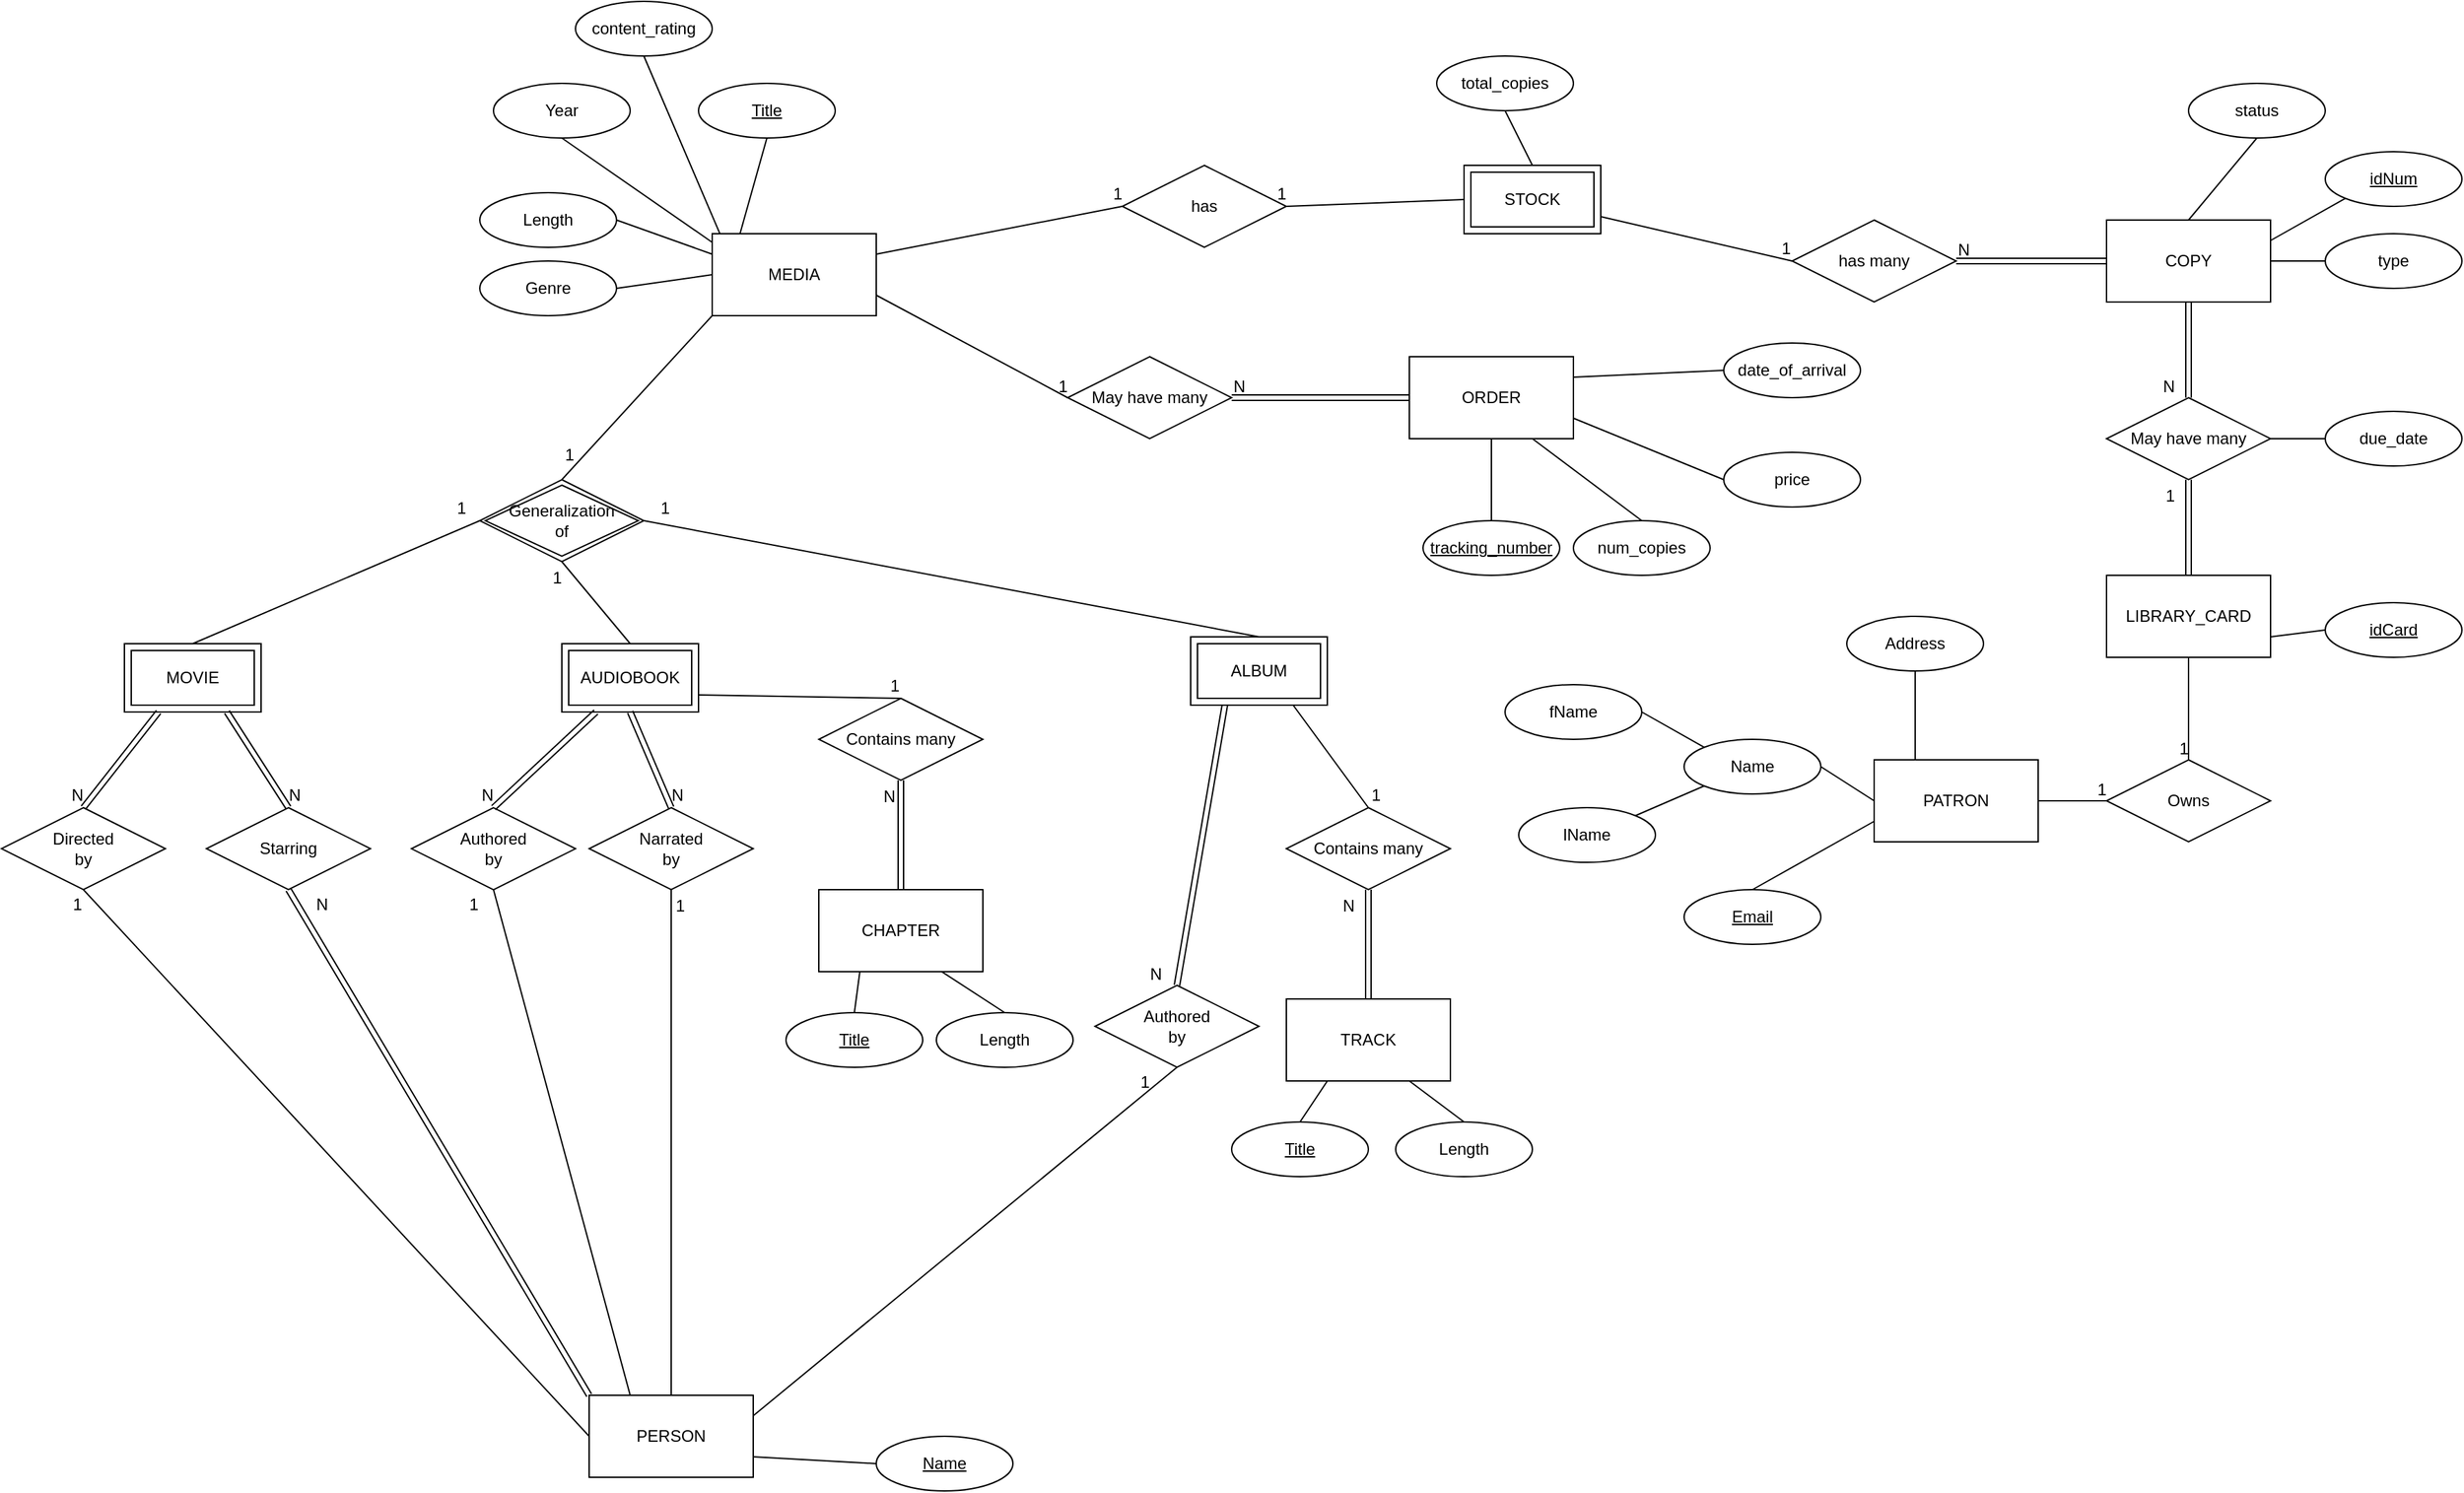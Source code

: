 <mxfile version="15.1.0" type="device"><diagram id="QT5rhKANnf65KqYUZkuz" name="Page-1"><mxGraphModel dx="1973" dy="548" grid="1" gridSize="10" guides="1" tooltips="1" connect="1" arrows="1" fold="1" page="1" pageScale="1" pageWidth="827" pageHeight="1169" math="0" shadow="0"><root><mxCell id="0"/><mxCell id="1" parent="0"/><mxCell id="4PKpl9iUUbR2fkpJoKxn-1" value="MEDIA" style="rounded=0;whiteSpace=wrap;html=1;" parent="1" vertex="1"><mxGeometry x="360" y="200" width="120" height="60" as="geometry"/></mxCell><mxCell id="4PKpl9iUUbR2fkpJoKxn-3" value="" style="endArrow=none;html=1;rounded=0;exitX=0;exitY=1;exitDx=0;exitDy=0;entryX=0.5;entryY=0;entryDx=0;entryDy=0;" parent="1" source="4PKpl9iUUbR2fkpJoKxn-1" target="4PKpl9iUUbR2fkpJoKxn-46" edge="1"><mxGeometry relative="1" as="geometry"><mxPoint x="330" y="400" as="sourcePoint"/><mxPoint x="250" y="380" as="targetPoint"/></mxGeometry></mxCell><mxCell id="4PKpl9iUUbR2fkpJoKxn-4" value="1" style="resizable=0;html=1;align=right;verticalAlign=bottom;" parent="4PKpl9iUUbR2fkpJoKxn-3" connectable="0" vertex="1"><mxGeometry x="1" relative="1" as="geometry"><mxPoint x="10" y="-10" as="offset"/></mxGeometry></mxCell><mxCell id="4PKpl9iUUbR2fkpJoKxn-10" value="" style="endArrow=none;html=1;rounded=0;exitX=0.5;exitY=0;exitDx=0;exitDy=0;entryX=0;entryY=0.5;entryDx=0;entryDy=0;" parent="1" source="4PKpl9iUUbR2fkpJoKxn-47" target="4PKpl9iUUbR2fkpJoKxn-46" edge="1"><mxGeometry relative="1" as="geometry"><mxPoint x="-20" y="490" as="sourcePoint"/><mxPoint x="190" y="410" as="targetPoint"/></mxGeometry></mxCell><mxCell id="4PKpl9iUUbR2fkpJoKxn-11" value="1" style="resizable=0;html=1;align=right;verticalAlign=bottom;" parent="4PKpl9iUUbR2fkpJoKxn-10" connectable="0" vertex="1"><mxGeometry x="1" relative="1" as="geometry"><mxPoint x="-10" as="offset"/></mxGeometry></mxCell><mxCell id="4PKpl9iUUbR2fkpJoKxn-12" value="" style="endArrow=none;html=1;rounded=0;entryX=0.5;entryY=1;entryDx=0;entryDy=0;exitX=0.5;exitY=0;exitDx=0;exitDy=0;" parent="1" source="4PKpl9iUUbR2fkpJoKxn-48" target="4PKpl9iUUbR2fkpJoKxn-46" edge="1"><mxGeometry relative="1" as="geometry"><mxPoint x="250" y="490" as="sourcePoint"/><mxPoint x="250" y="440" as="targetPoint"/></mxGeometry></mxCell><mxCell id="4PKpl9iUUbR2fkpJoKxn-13" value="1" style="resizable=0;html=1;align=right;verticalAlign=bottom;" parent="4PKpl9iUUbR2fkpJoKxn-12" connectable="0" vertex="1"><mxGeometry x="1" relative="1" as="geometry"><mxPoint y="20" as="offset"/></mxGeometry></mxCell><mxCell id="4PKpl9iUUbR2fkpJoKxn-14" value="" style="endArrow=none;html=1;rounded=0;entryX=1;entryY=0.5;entryDx=0;entryDy=0;exitX=0.5;exitY=0;exitDx=0;exitDy=0;" parent="1" source="4PKpl9iUUbR2fkpJoKxn-49" target="4PKpl9iUUbR2fkpJoKxn-46" edge="1"><mxGeometry relative="1" as="geometry"><mxPoint x="550" y="490" as="sourcePoint"/><mxPoint x="310" y="410" as="targetPoint"/></mxGeometry></mxCell><mxCell id="4PKpl9iUUbR2fkpJoKxn-15" value="1" style="resizable=0;html=1;align=right;verticalAlign=bottom;" parent="4PKpl9iUUbR2fkpJoKxn-14" connectable="0" vertex="1"><mxGeometry x="1" relative="1" as="geometry"><mxPoint x="20" as="offset"/></mxGeometry></mxCell><mxCell id="4PKpl9iUUbR2fkpJoKxn-18" value="Directed&lt;br&gt;by" style="shape=rhombus;perimeter=rhombusPerimeter;whiteSpace=wrap;html=1;align=center;" parent="1" vertex="1"><mxGeometry x="-160" y="620" width="120" height="60" as="geometry"/></mxCell><mxCell id="4PKpl9iUUbR2fkpJoKxn-19" value="Starring" style="shape=rhombus;perimeter=rhombusPerimeter;whiteSpace=wrap;html=1;align=center;" parent="1" vertex="1"><mxGeometry x="-10" y="620" width="120" height="60" as="geometry"/></mxCell><mxCell id="4PKpl9iUUbR2fkpJoKxn-26" value="" style="shape=link;html=1;rounded=0;entryX=0.5;entryY=1;entryDx=0;entryDy=0;exitX=0;exitY=0;exitDx=0;exitDy=0;" parent="1" source="iT33wVllb6vJDToHoxWJ-1" target="4PKpl9iUUbR2fkpJoKxn-19" edge="1"><mxGeometry relative="1" as="geometry"><mxPoint x="200" y="1080" as="sourcePoint"/><mxPoint x="380" y="700" as="targetPoint"/></mxGeometry></mxCell><mxCell id="4PKpl9iUUbR2fkpJoKxn-27" value="N" style="resizable=0;html=1;align=right;verticalAlign=bottom;" parent="4PKpl9iUUbR2fkpJoKxn-26" connectable="0" vertex="1"><mxGeometry x="1" relative="1" as="geometry"><mxPoint x="30" y="20" as="offset"/></mxGeometry></mxCell><mxCell id="4PKpl9iUUbR2fkpJoKxn-28" value="" style="endArrow=none;html=1;rounded=0;entryX=0.5;entryY=1;entryDx=0;entryDy=0;exitX=0;exitY=0.5;exitDx=0;exitDy=0;" parent="1" source="iT33wVllb6vJDToHoxWJ-1" target="4PKpl9iUUbR2fkpJoKxn-18" edge="1"><mxGeometry relative="1" as="geometry"><mxPoint x="-100" y="760" as="sourcePoint"/><mxPoint x="270" y="710" as="targetPoint"/></mxGeometry></mxCell><mxCell id="4PKpl9iUUbR2fkpJoKxn-29" value="1" style="resizable=0;html=1;align=right;verticalAlign=bottom;" parent="4PKpl9iUUbR2fkpJoKxn-28" connectable="0" vertex="1"><mxGeometry x="1" relative="1" as="geometry"><mxPoint y="20" as="offset"/></mxGeometry></mxCell><mxCell id="4PKpl9iUUbR2fkpJoKxn-30" value="Year" style="ellipse;whiteSpace=wrap;html=1;align=center;" parent="1" vertex="1"><mxGeometry x="200" y="90" width="100" height="40" as="geometry"/></mxCell><mxCell id="4PKpl9iUUbR2fkpJoKxn-34" value="Genre" style="ellipse;whiteSpace=wrap;html=1;align=center;" parent="1" vertex="1"><mxGeometry x="190" y="220" width="100" height="40" as="geometry"/></mxCell><mxCell id="4PKpl9iUUbR2fkpJoKxn-35" value="Length" style="ellipse;whiteSpace=wrap;html=1;align=center;" parent="1" vertex="1"><mxGeometry x="190" y="170" width="100" height="40" as="geometry"/></mxCell><mxCell id="4PKpl9iUUbR2fkpJoKxn-36" value="" style="endArrow=none;html=1;rounded=0;exitX=0.5;exitY=1;exitDx=0;exitDy=0;entryX=0.169;entryY=0.005;entryDx=0;entryDy=0;entryPerimeter=0;" parent="1" source="4PKpl9iUUbR2fkpJoKxn-45" target="4PKpl9iUUbR2fkpJoKxn-1" edge="1"><mxGeometry relative="1" as="geometry"><mxPoint x="410" y="130" as="sourcePoint"/><mxPoint x="574" y="150" as="targetPoint"/></mxGeometry></mxCell><mxCell id="4PKpl9iUUbR2fkpJoKxn-39" value="" style="endArrow=none;html=1;rounded=0;exitX=0.5;exitY=1;exitDx=0;exitDy=0;entryX=0.002;entryY=0.108;entryDx=0;entryDy=0;entryPerimeter=0;" parent="1" source="4PKpl9iUUbR2fkpJoKxn-30" target="4PKpl9iUUbR2fkpJoKxn-1" edge="1"><mxGeometry relative="1" as="geometry"><mxPoint x="150" y="170" as="sourcePoint"/><mxPoint x="340" y="220" as="targetPoint"/></mxGeometry></mxCell><mxCell id="4PKpl9iUUbR2fkpJoKxn-40" value="content_rating" style="ellipse;whiteSpace=wrap;html=1;align=center;" parent="1" vertex="1"><mxGeometry x="260" y="30" width="100" height="40" as="geometry"/></mxCell><mxCell id="4PKpl9iUUbR2fkpJoKxn-41" value="" style="endArrow=none;html=1;rounded=0;entryX=0.5;entryY=1;entryDx=0;entryDy=0;exitX=0.048;exitY=0.005;exitDx=0;exitDy=0;exitPerimeter=0;" parent="1" source="4PKpl9iUUbR2fkpJoKxn-1" target="4PKpl9iUUbR2fkpJoKxn-40" edge="1"><mxGeometry relative="1" as="geometry"><mxPoint x="360" y="180" as="sourcePoint"/><mxPoint x="740" y="150" as="targetPoint"/></mxGeometry></mxCell><mxCell id="4PKpl9iUUbR2fkpJoKxn-42" value="" style="endArrow=none;html=1;rounded=0;entryX=0;entryY=0.25;entryDx=0;entryDy=0;exitX=1;exitY=0.5;exitDx=0;exitDy=0;" parent="1" source="4PKpl9iUUbR2fkpJoKxn-35" target="4PKpl9iUUbR2fkpJoKxn-1" edge="1"><mxGeometry relative="1" as="geometry"><mxPoint x="30" y="270" as="sourcePoint"/><mxPoint x="190" y="270" as="targetPoint"/></mxGeometry></mxCell><mxCell id="4PKpl9iUUbR2fkpJoKxn-43" value="" style="endArrow=none;html=1;rounded=0;entryX=0;entryY=0.5;entryDx=0;entryDy=0;exitX=1;exitY=0.5;exitDx=0;exitDy=0;" parent="1" source="4PKpl9iUUbR2fkpJoKxn-34" target="4PKpl9iUUbR2fkpJoKxn-1" edge="1"><mxGeometry relative="1" as="geometry"><mxPoint x="310" y="230" as="sourcePoint"/><mxPoint x="230" y="280" as="targetPoint"/></mxGeometry></mxCell><mxCell id="4PKpl9iUUbR2fkpJoKxn-44" value="Authored&lt;br&gt;by" style="shape=rhombus;perimeter=rhombusPerimeter;whiteSpace=wrap;html=1;align=center;" parent="1" vertex="1"><mxGeometry x="140" y="620.02" width="120" height="60" as="geometry"/></mxCell><mxCell id="4PKpl9iUUbR2fkpJoKxn-45" value="Title" style="ellipse;whiteSpace=wrap;html=1;align=center;fontStyle=4;" parent="1" vertex="1"><mxGeometry x="350" y="90" width="100" height="40" as="geometry"/></mxCell><mxCell id="4PKpl9iUUbR2fkpJoKxn-46" value="Generalization&lt;br&gt;of" style="shape=rhombus;double=1;perimeter=rhombusPerimeter;whiteSpace=wrap;html=1;align=center;" parent="1" vertex="1"><mxGeometry x="190" y="380" width="120" height="60" as="geometry"/></mxCell><mxCell id="4PKpl9iUUbR2fkpJoKxn-47" value="MOVIE" style="shape=ext;margin=3;double=1;whiteSpace=wrap;html=1;align=center;" parent="1" vertex="1"><mxGeometry x="-70" y="500" width="100" height="50" as="geometry"/></mxCell><mxCell id="4PKpl9iUUbR2fkpJoKxn-48" value="AUDIOBOOK" style="shape=ext;margin=3;double=1;whiteSpace=wrap;html=1;align=center;" parent="1" vertex="1"><mxGeometry x="250" y="500" width="100" height="50" as="geometry"/></mxCell><mxCell id="4PKpl9iUUbR2fkpJoKxn-49" value="ALBUM" style="shape=ext;margin=3;double=1;whiteSpace=wrap;html=1;align=center;" parent="1" vertex="1"><mxGeometry x="710" y="495" width="100" height="50" as="geometry"/></mxCell><mxCell id="4PKpl9iUUbR2fkpJoKxn-52" value="Narrated&lt;br&gt;by" style="shape=rhombus;perimeter=rhombusPerimeter;whiteSpace=wrap;html=1;align=center;" parent="1" vertex="1"><mxGeometry x="270" y="620" width="120" height="60" as="geometry"/></mxCell><mxCell id="4PKpl9iUUbR2fkpJoKxn-59" value="" style="endArrow=none;html=1;rounded=0;entryX=0.5;entryY=1;entryDx=0;entryDy=0;exitX=0.5;exitY=0;exitDx=0;exitDy=0;" parent="1" source="iT33wVllb6vJDToHoxWJ-1" target="4PKpl9iUUbR2fkpJoKxn-52" edge="1"><mxGeometry relative="1" as="geometry"><mxPoint x="330" y="760" as="sourcePoint"/><mxPoint x="490" y="700" as="targetPoint"/></mxGeometry></mxCell><mxCell id="4PKpl9iUUbR2fkpJoKxn-60" value="1" style="resizable=0;html=1;align=right;verticalAlign=bottom;" parent="4PKpl9iUUbR2fkpJoKxn-59" connectable="0" vertex="1"><mxGeometry x="1" relative="1" as="geometry"><mxPoint x="10" y="20" as="offset"/></mxGeometry></mxCell><mxCell id="4PKpl9iUUbR2fkpJoKxn-61" value="" style="endArrow=none;html=1;rounded=0;exitX=0.25;exitY=0;exitDx=0;exitDy=0;entryX=0.5;entryY=1;entryDx=0;entryDy=0;" parent="1" source="iT33wVllb6vJDToHoxWJ-1" target="4PKpl9iUUbR2fkpJoKxn-44" edge="1"><mxGeometry relative="1" as="geometry"><mxPoint x="200" y="760.02" as="sourcePoint"/><mxPoint x="280" y="690.02" as="targetPoint"/></mxGeometry></mxCell><mxCell id="4PKpl9iUUbR2fkpJoKxn-62" value="1" style="resizable=0;html=1;align=right;verticalAlign=bottom;" parent="4PKpl9iUUbR2fkpJoKxn-61" connectable="0" vertex="1"><mxGeometry x="1" relative="1" as="geometry"><mxPoint x="-10" y="20" as="offset"/></mxGeometry></mxCell><mxCell id="4PKpl9iUUbR2fkpJoKxn-71" value="Authored&lt;br&gt;by" style="shape=rhombus;perimeter=rhombusPerimeter;whiteSpace=wrap;html=1;align=center;" parent="1" vertex="1"><mxGeometry x="640" y="750" width="120" height="60" as="geometry"/></mxCell><mxCell id="4PKpl9iUUbR2fkpJoKxn-72" value="Contains many" style="shape=rhombus;perimeter=rhombusPerimeter;whiteSpace=wrap;html=1;align=center;" parent="1" vertex="1"><mxGeometry x="780" y="620" width="120" height="60" as="geometry"/></mxCell><mxCell id="4PKpl9iUUbR2fkpJoKxn-78" value="" style="endArrow=none;html=1;rounded=0;entryX=0.5;entryY=1;entryDx=0;entryDy=0;exitX=1;exitY=0.25;exitDx=0;exitDy=0;" parent="1" source="iT33wVllb6vJDToHoxWJ-1" target="4PKpl9iUUbR2fkpJoKxn-71" edge="1"><mxGeometry relative="1" as="geometry"><mxPoint x="670" y="760" as="sourcePoint"/><mxPoint x="740" y="710" as="targetPoint"/></mxGeometry></mxCell><mxCell id="4PKpl9iUUbR2fkpJoKxn-79" value="1" style="resizable=0;html=1;align=right;verticalAlign=bottom;" parent="4PKpl9iUUbR2fkpJoKxn-78" connectable="0" vertex="1"><mxGeometry x="1" relative="1" as="geometry"><mxPoint x="-20" y="20" as="offset"/></mxGeometry></mxCell><mxCell id="4PKpl9iUUbR2fkpJoKxn-80" value="" style="shape=link;html=1;rounded=0;entryX=0.5;entryY=0;entryDx=0;entryDy=0;exitX=0.25;exitY=1;exitDx=0;exitDy=0;" parent="1" source="4PKpl9iUUbR2fkpJoKxn-47" target="4PKpl9iUUbR2fkpJoKxn-18" edge="1"><mxGeometry relative="1" as="geometry"><mxPoint x="-240" y="550" as="sourcePoint"/><mxPoint x="-80" y="550" as="targetPoint"/></mxGeometry></mxCell><mxCell id="4PKpl9iUUbR2fkpJoKxn-81" value="N" style="resizable=0;html=1;align=right;verticalAlign=bottom;" parent="4PKpl9iUUbR2fkpJoKxn-80" connectable="0" vertex="1"><mxGeometry x="1" relative="1" as="geometry"/></mxCell><mxCell id="4PKpl9iUUbR2fkpJoKxn-82" value="" style="shape=link;html=1;rounded=0;entryX=0.5;entryY=0;entryDx=0;entryDy=0;exitX=0.75;exitY=1;exitDx=0;exitDy=0;" parent="1" source="4PKpl9iUUbR2fkpJoKxn-47" target="4PKpl9iUUbR2fkpJoKxn-19" edge="1"><mxGeometry relative="1" as="geometry"><mxPoint x="20" y="570" as="sourcePoint"/><mxPoint x="180" y="570" as="targetPoint"/></mxGeometry></mxCell><mxCell id="4PKpl9iUUbR2fkpJoKxn-83" value="N" style="resizable=0;html=1;align=right;verticalAlign=bottom;" parent="4PKpl9iUUbR2fkpJoKxn-82" connectable="0" vertex="1"><mxGeometry x="1" relative="1" as="geometry"><mxPoint x="10" as="offset"/></mxGeometry></mxCell><mxCell id="4PKpl9iUUbR2fkpJoKxn-84" value="" style="shape=link;html=1;rounded=0;entryX=0.5;entryY=0;entryDx=0;entryDy=0;exitX=0.25;exitY=1;exitDx=0;exitDy=0;" parent="1" source="4PKpl9iUUbR2fkpJoKxn-48" target="4PKpl9iUUbR2fkpJoKxn-44" edge="1"><mxGeometry relative="1" as="geometry"><mxPoint x="90" y="560" as="sourcePoint"/><mxPoint x="250" y="560" as="targetPoint"/></mxGeometry></mxCell><mxCell id="4PKpl9iUUbR2fkpJoKxn-85" value="N" style="resizable=0;html=1;align=right;verticalAlign=bottom;" parent="4PKpl9iUUbR2fkpJoKxn-84" connectable="0" vertex="1"><mxGeometry x="1" relative="1" as="geometry"/></mxCell><mxCell id="4PKpl9iUUbR2fkpJoKxn-86" value="" style="shape=link;html=1;rounded=0;entryX=0.5;entryY=0;entryDx=0;entryDy=0;exitX=0.5;exitY=1;exitDx=0;exitDy=0;" parent="1" source="4PKpl9iUUbR2fkpJoKxn-48" target="4PKpl9iUUbR2fkpJoKxn-52" edge="1"><mxGeometry relative="1" as="geometry"><mxPoint x="380" y="590" as="sourcePoint"/><mxPoint x="540" y="590" as="targetPoint"/></mxGeometry></mxCell><mxCell id="4PKpl9iUUbR2fkpJoKxn-87" value="N" style="resizable=0;html=1;align=right;verticalAlign=bottom;" parent="4PKpl9iUUbR2fkpJoKxn-86" connectable="0" vertex="1"><mxGeometry x="1" relative="1" as="geometry"><mxPoint x="10" as="offset"/></mxGeometry></mxCell><mxCell id="4PKpl9iUUbR2fkpJoKxn-88" value="" style="shape=link;html=1;rounded=0;entryX=0.5;entryY=0;entryDx=0;entryDy=0;exitX=0.25;exitY=1;exitDx=0;exitDy=0;" parent="1" source="4PKpl9iUUbR2fkpJoKxn-49" target="4PKpl9iUUbR2fkpJoKxn-71" edge="1"><mxGeometry relative="1" as="geometry"><mxPoint x="570" y="580" as="sourcePoint"/><mxPoint x="730" y="580" as="targetPoint"/></mxGeometry></mxCell><mxCell id="4PKpl9iUUbR2fkpJoKxn-89" value="N" style="resizable=0;html=1;align=right;verticalAlign=bottom;" parent="4PKpl9iUUbR2fkpJoKxn-88" connectable="0" vertex="1"><mxGeometry x="1" relative="1" as="geometry"><mxPoint x="-10" as="offset"/></mxGeometry></mxCell><mxCell id="4PKpl9iUUbR2fkpJoKxn-92" value="" style="endArrow=none;html=1;rounded=0;entryX=0.5;entryY=0;entryDx=0;entryDy=0;exitX=0.75;exitY=1;exitDx=0;exitDy=0;" parent="1" source="4PKpl9iUUbR2fkpJoKxn-49" target="4PKpl9iUUbR2fkpJoKxn-72" edge="1"><mxGeometry relative="1" as="geometry"><mxPoint x="780" y="590" as="sourcePoint"/><mxPoint x="940" y="590" as="targetPoint"/></mxGeometry></mxCell><mxCell id="4PKpl9iUUbR2fkpJoKxn-93" value="1" style="resizable=0;html=1;align=right;verticalAlign=bottom;" parent="4PKpl9iUUbR2fkpJoKxn-92" connectable="0" vertex="1"><mxGeometry x="1" relative="1" as="geometry"><mxPoint x="10" as="offset"/></mxGeometry></mxCell><mxCell id="4PKpl9iUUbR2fkpJoKxn-94" value="TRACK" style="rounded=0;whiteSpace=wrap;html=1;" parent="1" vertex="1"><mxGeometry x="780" y="760" width="120" height="60" as="geometry"/></mxCell><mxCell id="4PKpl9iUUbR2fkpJoKxn-95" value="" style="shape=link;html=1;rounded=0;entryX=0.5;entryY=1;entryDx=0;entryDy=0;exitX=0.5;exitY=0;exitDx=0;exitDy=0;" parent="1" source="4PKpl9iUUbR2fkpJoKxn-94" target="4PKpl9iUUbR2fkpJoKxn-72" edge="1"><mxGeometry relative="1" as="geometry"><mxPoint x="760" y="710" as="sourcePoint"/><mxPoint x="920" y="710" as="targetPoint"/></mxGeometry></mxCell><mxCell id="4PKpl9iUUbR2fkpJoKxn-96" value="N" style="resizable=0;html=1;align=right;verticalAlign=bottom;" parent="4PKpl9iUUbR2fkpJoKxn-95" connectable="0" vertex="1"><mxGeometry x="1" relative="1" as="geometry"><mxPoint x="-10" y="20" as="offset"/></mxGeometry></mxCell><mxCell id="4PKpl9iUUbR2fkpJoKxn-97" value="Name" style="ellipse;whiteSpace=wrap;html=1;align=center;fontStyle=4;" parent="1" vertex="1"><mxGeometry x="480" y="1080" width="100" height="40" as="geometry"/></mxCell><mxCell id="4PKpl9iUUbR2fkpJoKxn-99" value="Contains many" style="shape=rhombus;perimeter=rhombusPerimeter;whiteSpace=wrap;html=1;align=center;" parent="1" vertex="1"><mxGeometry x="438" y="540" width="120" height="60" as="geometry"/></mxCell><mxCell id="4PKpl9iUUbR2fkpJoKxn-100" value="" style="endArrow=none;html=1;rounded=0;entryX=0.5;entryY=0;entryDx=0;entryDy=0;exitX=1;exitY=0.75;exitDx=0;exitDy=0;" parent="1" source="4PKpl9iUUbR2fkpJoKxn-48" target="4PKpl9iUUbR2fkpJoKxn-99" edge="1"><mxGeometry relative="1" as="geometry"><mxPoint x="400" y="550" as="sourcePoint"/><mxPoint x="560" y="550" as="targetPoint"/></mxGeometry></mxCell><mxCell id="4PKpl9iUUbR2fkpJoKxn-101" value="1" style="resizable=0;html=1;align=right;verticalAlign=bottom;" parent="4PKpl9iUUbR2fkpJoKxn-100" connectable="0" vertex="1"><mxGeometry x="1" relative="1" as="geometry"/></mxCell><mxCell id="4PKpl9iUUbR2fkpJoKxn-102" value="CHAPTER" style="rounded=0;whiteSpace=wrap;html=1;" parent="1" vertex="1"><mxGeometry x="438" y="680.02" width="120" height="60" as="geometry"/></mxCell><mxCell id="4PKpl9iUUbR2fkpJoKxn-103" value="" style="shape=link;html=1;rounded=0;entryX=0.5;entryY=1;entryDx=0;entryDy=0;exitX=0.5;exitY=0;exitDx=0;exitDy=0;" parent="1" source="4PKpl9iUUbR2fkpJoKxn-102" target="4PKpl9iUUbR2fkpJoKxn-99" edge="1"><mxGeometry relative="1" as="geometry"><mxPoint x="444" y="660" as="sourcePoint"/><mxPoint x="604" y="660" as="targetPoint"/></mxGeometry></mxCell><mxCell id="4PKpl9iUUbR2fkpJoKxn-104" value="N" style="resizable=0;html=1;align=right;verticalAlign=bottom;" parent="4PKpl9iUUbR2fkpJoKxn-103" connectable="0" vertex="1"><mxGeometry x="1" relative="1" as="geometry"><mxPoint x="-4" y="20" as="offset"/></mxGeometry></mxCell><mxCell id="4PKpl9iUUbR2fkpJoKxn-105" value="Title" style="ellipse;whiteSpace=wrap;html=1;align=center;fontStyle=4;" parent="1" vertex="1"><mxGeometry x="414" y="770" width="100" height="40" as="geometry"/></mxCell><mxCell id="4PKpl9iUUbR2fkpJoKxn-106" value="Length" style="ellipse;whiteSpace=wrap;html=1;align=center;" parent="1" vertex="1"><mxGeometry x="524" y="770" width="100" height="40" as="geometry"/></mxCell><mxCell id="4PKpl9iUUbR2fkpJoKxn-107" value="" style="endArrow=none;html=1;rounded=0;exitX=0.25;exitY=1;exitDx=0;exitDy=0;entryX=0.5;entryY=0;entryDx=0;entryDy=0;" parent="1" source="4PKpl9iUUbR2fkpJoKxn-102" target="4PKpl9iUUbR2fkpJoKxn-105" edge="1"><mxGeometry relative="1" as="geometry"><mxPoint x="374" y="830" as="sourcePoint"/><mxPoint x="534" y="830" as="targetPoint"/></mxGeometry></mxCell><mxCell id="4PKpl9iUUbR2fkpJoKxn-108" value="" style="endArrow=none;html=1;rounded=0;exitX=0.75;exitY=1;exitDx=0;exitDy=0;entryX=0.5;entryY=0;entryDx=0;entryDy=0;" parent="1" source="4PKpl9iUUbR2fkpJoKxn-102" target="4PKpl9iUUbR2fkpJoKxn-106" edge="1"><mxGeometry relative="1" as="geometry"><mxPoint x="544" y="850" as="sourcePoint"/><mxPoint x="584" y="750" as="targetPoint"/></mxGeometry></mxCell><mxCell id="4PKpl9iUUbR2fkpJoKxn-109" value="Title" style="ellipse;whiteSpace=wrap;html=1;align=center;fontStyle=4;" parent="1" vertex="1"><mxGeometry x="740" y="850" width="100" height="40" as="geometry"/></mxCell><mxCell id="4PKpl9iUUbR2fkpJoKxn-110" value="Length" style="ellipse;whiteSpace=wrap;html=1;align=center;" parent="1" vertex="1"><mxGeometry x="860" y="850.02" width="100" height="40" as="geometry"/></mxCell><mxCell id="4PKpl9iUUbR2fkpJoKxn-111" value="" style="endArrow=none;html=1;rounded=0;exitX=0.25;exitY=1;exitDx=0;exitDy=0;entryX=0.5;entryY=0;entryDx=0;entryDy=0;" parent="1" source="4PKpl9iUUbR2fkpJoKxn-94" target="4PKpl9iUUbR2fkpJoKxn-109" edge="1"><mxGeometry relative="1" as="geometry"><mxPoint x="740" y="960" as="sourcePoint"/><mxPoint x="900" y="960" as="targetPoint"/></mxGeometry></mxCell><mxCell id="4PKpl9iUUbR2fkpJoKxn-112" value="" style="endArrow=none;html=1;rounded=0;exitX=0.75;exitY=1;exitDx=0;exitDy=0;entryX=0.5;entryY=0;entryDx=0;entryDy=0;" parent="1" source="4PKpl9iUUbR2fkpJoKxn-94" target="4PKpl9iUUbR2fkpJoKxn-110" edge="1"><mxGeometry relative="1" as="geometry"><mxPoint x="490" y="1010" as="sourcePoint"/><mxPoint x="650" y="1010" as="targetPoint"/></mxGeometry></mxCell><mxCell id="4PKpl9iUUbR2fkpJoKxn-116" value="" style="endArrow=none;html=1;rounded=0;entryX=0;entryY=0.5;entryDx=0;entryDy=0;exitX=1;exitY=0.75;exitDx=0;exitDy=0;" parent="1" source="4PKpl9iUUbR2fkpJoKxn-1" target="iT33wVllb6vJDToHoxWJ-6" edge="1"><mxGeometry relative="1" as="geometry"><mxPoint x="430" y="300" as="sourcePoint"/><mxPoint x="624" y="320.0" as="targetPoint"/></mxGeometry></mxCell><mxCell id="4PKpl9iUUbR2fkpJoKxn-117" value="1" style="resizable=0;html=1;align=right;verticalAlign=bottom;" parent="4PKpl9iUUbR2fkpJoKxn-116" connectable="0" vertex="1"><mxGeometry x="1" relative="1" as="geometry"/></mxCell><mxCell id="4PKpl9iUUbR2fkpJoKxn-119" value="" style="shape=link;html=1;rounded=0;entryX=1;entryY=0.5;entryDx=0;entryDy=0;entryPerimeter=0;exitX=0;exitY=0.5;exitDx=0;exitDy=0;" parent="1" source="iT33wVllb6vJDToHoxWJ-5" target="iT33wVllb6vJDToHoxWJ-6" edge="1"><mxGeometry relative="1" as="geometry"><mxPoint x="840" y="320" as="sourcePoint"/><mxPoint x="744" y="320.0" as="targetPoint"/></mxGeometry></mxCell><mxCell id="4PKpl9iUUbR2fkpJoKxn-120" value="N" style="resizable=0;html=1;align=right;verticalAlign=bottom;" parent="4PKpl9iUUbR2fkpJoKxn-119" connectable="0" vertex="1"><mxGeometry x="1" relative="1" as="geometry"><mxPoint x="10" as="offset"/></mxGeometry></mxCell><mxCell id="4PKpl9iUUbR2fkpJoKxn-123" value="num_copies" style="ellipse;whiteSpace=wrap;html=1;align=center;" parent="1" vertex="1"><mxGeometry x="990" y="410" width="100" height="40" as="geometry"/></mxCell><mxCell id="4PKpl9iUUbR2fkpJoKxn-124" value="price" style="ellipse;whiteSpace=wrap;html=1;align=center;" parent="1" vertex="1"><mxGeometry x="1100" y="360" width="100" height="40" as="geometry"/></mxCell><mxCell id="4PKpl9iUUbR2fkpJoKxn-125" value="date_of_arrival" style="ellipse;whiteSpace=wrap;html=1;align=center;" parent="1" vertex="1"><mxGeometry x="1100" y="280" width="100" height="40" as="geometry"/></mxCell><mxCell id="4PKpl9iUUbR2fkpJoKxn-126" value="" style="endArrow=none;html=1;rounded=0;exitX=0.5;exitY=0;exitDx=0;exitDy=0;entryX=0.75;entryY=1;entryDx=0;entryDy=0;" parent="1" source="4PKpl9iUUbR2fkpJoKxn-123" target="iT33wVllb6vJDToHoxWJ-5" edge="1"><mxGeometry relative="1" as="geometry"><mxPoint x="760" y="360" as="sourcePoint"/><mxPoint x="1010" y="390" as="targetPoint"/></mxGeometry></mxCell><mxCell id="4PKpl9iUUbR2fkpJoKxn-127" value="" style="endArrow=none;html=1;rounded=0;entryX=0;entryY=0.5;entryDx=0;entryDy=0;exitX=1;exitY=0.25;exitDx=0;exitDy=0;" parent="1" source="iT33wVllb6vJDToHoxWJ-5" target="4PKpl9iUUbR2fkpJoKxn-125" edge="1"><mxGeometry relative="1" as="geometry"><mxPoint x="1080" y="307" as="sourcePoint"/><mxPoint x="1160" y="220" as="targetPoint"/></mxGeometry></mxCell><mxCell id="4PKpl9iUUbR2fkpJoKxn-128" value="" style="endArrow=none;html=1;rounded=0;entryX=0;entryY=0.5;entryDx=0;entryDy=0;exitX=1;exitY=0.75;exitDx=0;exitDy=0;" parent="1" source="iT33wVllb6vJDToHoxWJ-5" target="4PKpl9iUUbR2fkpJoKxn-124" edge="1"><mxGeometry relative="1" as="geometry"><mxPoint x="1080" y="380" as="sourcePoint"/><mxPoint x="1210" y="350" as="targetPoint"/></mxGeometry></mxCell><mxCell id="4PKpl9iUUbR2fkpJoKxn-133" value="has" style="shape=rhombus;perimeter=rhombusPerimeter;whiteSpace=wrap;html=1;align=center;" parent="1" vertex="1"><mxGeometry x="660" y="150" width="120" height="60" as="geometry"/></mxCell><mxCell id="4PKpl9iUUbR2fkpJoKxn-134" value="" style="endArrow=none;html=1;rounded=0;entryX=0;entryY=0.5;entryDx=0;entryDy=0;exitX=1;exitY=0.25;exitDx=0;exitDy=0;" parent="1" source="4PKpl9iUUbR2fkpJoKxn-1" target="4PKpl9iUUbR2fkpJoKxn-133" edge="1"><mxGeometry relative="1" as="geometry"><mxPoint x="480" y="170" as="sourcePoint"/><mxPoint x="640" y="170" as="targetPoint"/></mxGeometry></mxCell><mxCell id="4PKpl9iUUbR2fkpJoKxn-135" value="1" style="resizable=0;html=1;align=right;verticalAlign=bottom;" parent="4PKpl9iUUbR2fkpJoKxn-134" connectable="0" vertex="1"><mxGeometry x="1" relative="1" as="geometry"/></mxCell><mxCell id="4PKpl9iUUbR2fkpJoKxn-136" value="STOCK" style="shape=ext;margin=3;double=1;whiteSpace=wrap;html=1;align=center;" parent="1" vertex="1"><mxGeometry x="910" y="150" width="100" height="50" as="geometry"/></mxCell><mxCell id="4PKpl9iUUbR2fkpJoKxn-137" value="" style="endArrow=none;html=1;rounded=0;entryX=1;entryY=0.5;entryDx=0;entryDy=0;exitX=0;exitY=0.5;exitDx=0;exitDy=0;" parent="1" source="4PKpl9iUUbR2fkpJoKxn-136" target="4PKpl9iUUbR2fkpJoKxn-133" edge="1"><mxGeometry relative="1" as="geometry"><mxPoint x="820" y="90" as="sourcePoint"/><mxPoint x="980" y="90" as="targetPoint"/></mxGeometry></mxCell><mxCell id="4PKpl9iUUbR2fkpJoKxn-138" value="1" style="resizable=0;html=1;align=right;verticalAlign=bottom;" parent="4PKpl9iUUbR2fkpJoKxn-137" connectable="0" vertex="1"><mxGeometry x="1" relative="1" as="geometry"/></mxCell><mxCell id="4PKpl9iUUbR2fkpJoKxn-139" value="total_copies" style="ellipse;whiteSpace=wrap;html=1;align=center;" parent="1" vertex="1"><mxGeometry x="890" y="70" width="100" height="40" as="geometry"/></mxCell><mxCell id="4PKpl9iUUbR2fkpJoKxn-140" value="" style="endArrow=none;html=1;rounded=0;entryX=0.5;entryY=0;entryDx=0;entryDy=0;exitX=0.5;exitY=1;exitDx=0;exitDy=0;" parent="1" source="4PKpl9iUUbR2fkpJoKxn-139" target="4PKpl9iUUbR2fkpJoKxn-136" edge="1"><mxGeometry relative="1" as="geometry"><mxPoint x="670" y="90" as="sourcePoint"/><mxPoint x="830" y="90" as="targetPoint"/></mxGeometry></mxCell><mxCell id="4PKpl9iUUbR2fkpJoKxn-143" value="has many" style="shape=rhombus;perimeter=rhombusPerimeter;whiteSpace=wrap;html=1;align=center;" parent="1" vertex="1"><mxGeometry x="1150" y="190" width="120" height="60" as="geometry"/></mxCell><mxCell id="4PKpl9iUUbR2fkpJoKxn-145" value="" style="endArrow=none;html=1;rounded=0;entryX=0;entryY=0.5;entryDx=0;entryDy=0;exitX=1;exitY=0.75;exitDx=0;exitDy=0;" parent="1" source="4PKpl9iUUbR2fkpJoKxn-136" target="4PKpl9iUUbR2fkpJoKxn-143" edge="1"><mxGeometry relative="1" as="geometry"><mxPoint x="970" y="230" as="sourcePoint"/><mxPoint x="1130" y="230" as="targetPoint"/></mxGeometry></mxCell><mxCell id="4PKpl9iUUbR2fkpJoKxn-146" value="1" style="resizable=0;html=1;align=right;verticalAlign=bottom;" parent="4PKpl9iUUbR2fkpJoKxn-145" connectable="0" vertex="1"><mxGeometry x="1" relative="1" as="geometry"/></mxCell><mxCell id="4PKpl9iUUbR2fkpJoKxn-155" value="COPY" style="rounded=0;whiteSpace=wrap;html=1;" parent="1" vertex="1"><mxGeometry x="1380" y="190" width="120" height="60" as="geometry"/></mxCell><mxCell id="4PKpl9iUUbR2fkpJoKxn-157" value="" style="shape=link;html=1;rounded=0;entryX=1;entryY=0.5;entryDx=0;entryDy=0;exitX=0;exitY=0.5;exitDx=0;exitDy=0;" parent="1" source="4PKpl9iUUbR2fkpJoKxn-155" target="4PKpl9iUUbR2fkpJoKxn-143" edge="1"><mxGeometry relative="1" as="geometry"><mxPoint x="1290" y="300" as="sourcePoint"/><mxPoint x="1450" y="300" as="targetPoint"/></mxGeometry></mxCell><mxCell id="4PKpl9iUUbR2fkpJoKxn-158" value="N" style="resizable=0;html=1;align=right;verticalAlign=bottom;" parent="4PKpl9iUUbR2fkpJoKxn-157" connectable="0" vertex="1"><mxGeometry x="1" relative="1" as="geometry"><mxPoint x="10" as="offset"/></mxGeometry></mxCell><mxCell id="4PKpl9iUUbR2fkpJoKxn-161" value="idNum" style="ellipse;whiteSpace=wrap;html=1;align=center;fontStyle=4;" parent="1" vertex="1"><mxGeometry x="1540" y="140" width="100" height="40" as="geometry"/></mxCell><mxCell id="4PKpl9iUUbR2fkpJoKxn-164" value="type" style="ellipse;whiteSpace=wrap;html=1;align=center;" parent="1" vertex="1"><mxGeometry x="1540" y="200" width="100" height="40" as="geometry"/></mxCell><mxCell id="4PKpl9iUUbR2fkpJoKxn-165" value="due_date" style="ellipse;whiteSpace=wrap;html=1;align=center;" parent="1" vertex="1"><mxGeometry x="1540" y="330" width="100" height="40" as="geometry"/></mxCell><mxCell id="4PKpl9iUUbR2fkpJoKxn-172" value="" style="endArrow=none;html=1;rounded=0;exitX=1;exitY=0.25;exitDx=0;exitDy=0;entryX=0;entryY=1;entryDx=0;entryDy=0;" parent="1" source="4PKpl9iUUbR2fkpJoKxn-155" target="4PKpl9iUUbR2fkpJoKxn-161" edge="1"><mxGeometry relative="1" as="geometry"><mxPoint x="1520" y="210" as="sourcePoint"/><mxPoint x="1680" y="210" as="targetPoint"/></mxGeometry></mxCell><mxCell id="4PKpl9iUUbR2fkpJoKxn-173" value="" style="endArrow=none;html=1;rounded=0;exitX=1;exitY=0.5;exitDx=0;exitDy=0;entryX=0;entryY=0.5;entryDx=0;entryDy=0;" parent="1" source="4PKpl9iUUbR2fkpJoKxn-155" target="4PKpl9iUUbR2fkpJoKxn-164" edge="1"><mxGeometry relative="1" as="geometry"><mxPoint x="1380" y="400" as="sourcePoint"/><mxPoint x="1540" y="400" as="targetPoint"/></mxGeometry></mxCell><mxCell id="4PKpl9iUUbR2fkpJoKxn-174" value="" style="endArrow=none;html=1;rounded=0;exitX=1;exitY=0.5;exitDx=0;exitDy=0;entryX=0;entryY=0.5;entryDx=0;entryDy=0;" parent="1" source="4PKpl9iUUbR2fkpJoKxn-196" target="4PKpl9iUUbR2fkpJoKxn-165" edge="1"><mxGeometry relative="1" as="geometry"><mxPoint x="1420" y="320" as="sourcePoint"/><mxPoint x="1540" y="280" as="targetPoint"/></mxGeometry></mxCell><mxCell id="4PKpl9iUUbR2fkpJoKxn-175" value="PATRON" style="rounded=0;whiteSpace=wrap;html=1;" parent="1" vertex="1"><mxGeometry x="1210" y="585" width="120" height="60" as="geometry"/></mxCell><mxCell id="4PKpl9iUUbR2fkpJoKxn-177" value="fName" style="ellipse;whiteSpace=wrap;html=1;align=center;" parent="1" vertex="1"><mxGeometry x="940" y="530" width="100" height="40" as="geometry"/></mxCell><mxCell id="4PKpl9iUUbR2fkpJoKxn-178" value="lName" style="ellipse;whiteSpace=wrap;html=1;align=center;" parent="1" vertex="1"><mxGeometry x="950" y="620.02" width="100" height="40" as="geometry"/></mxCell><mxCell id="4PKpl9iUUbR2fkpJoKxn-179" value="Name" style="ellipse;whiteSpace=wrap;html=1;align=center;" parent="1" vertex="1"><mxGeometry x="1071" y="570" width="100" height="40" as="geometry"/></mxCell><mxCell id="4PKpl9iUUbR2fkpJoKxn-180" value="" style="endArrow=none;html=1;rounded=0;exitX=0;exitY=0.5;exitDx=0;exitDy=0;entryX=1;entryY=0.5;entryDx=0;entryDy=0;" parent="1" source="4PKpl9iUUbR2fkpJoKxn-175" target="4PKpl9iUUbR2fkpJoKxn-179" edge="1"><mxGeometry relative="1" as="geometry"><mxPoint x="1090" y="710" as="sourcePoint"/><mxPoint x="1250" y="710" as="targetPoint"/></mxGeometry></mxCell><mxCell id="4PKpl9iUUbR2fkpJoKxn-181" value="" style="endArrow=none;html=1;rounded=0;exitX=1;exitY=0.5;exitDx=0;exitDy=0;entryX=0;entryY=0;entryDx=0;entryDy=0;" parent="1" source="4PKpl9iUUbR2fkpJoKxn-177" target="4PKpl9iUUbR2fkpJoKxn-179" edge="1"><mxGeometry relative="1" as="geometry"><mxPoint x="1080" y="650" as="sourcePoint"/><mxPoint x="1240" y="650" as="targetPoint"/></mxGeometry></mxCell><mxCell id="4PKpl9iUUbR2fkpJoKxn-182" value="" style="endArrow=none;html=1;rounded=0;exitX=0;exitY=1;exitDx=0;exitDy=0;entryX=1;entryY=0;entryDx=0;entryDy=0;" parent="1" source="4PKpl9iUUbR2fkpJoKxn-179" target="4PKpl9iUUbR2fkpJoKxn-178" edge="1"><mxGeometry relative="1" as="geometry"><mxPoint x="1130" y="670" as="sourcePoint"/><mxPoint x="1290" y="670" as="targetPoint"/></mxGeometry></mxCell><mxCell id="4PKpl9iUUbR2fkpJoKxn-183" value="Address" style="ellipse;whiteSpace=wrap;html=1;align=center;" parent="1" vertex="1"><mxGeometry x="1190" y="480" width="100" height="40" as="geometry"/></mxCell><mxCell id="4PKpl9iUUbR2fkpJoKxn-184" value="" style="endArrow=none;html=1;rounded=0;exitX=0.25;exitY=0;exitDx=0;exitDy=0;entryX=0.5;entryY=1;entryDx=0;entryDy=0;" parent="1" source="4PKpl9iUUbR2fkpJoKxn-175" target="4PKpl9iUUbR2fkpJoKxn-183" edge="1"><mxGeometry relative="1" as="geometry"><mxPoint x="1370" y="530" as="sourcePoint"/><mxPoint x="1530" y="530" as="targetPoint"/></mxGeometry></mxCell><mxCell id="4PKpl9iUUbR2fkpJoKxn-186" value="Email" style="ellipse;whiteSpace=wrap;html=1;align=center;fontStyle=4;" parent="1" vertex="1"><mxGeometry x="1071" y="680" width="100" height="40" as="geometry"/></mxCell><mxCell id="4PKpl9iUUbR2fkpJoKxn-187" value="" style="endArrow=none;html=1;rounded=0;exitX=0;exitY=0.75;exitDx=0;exitDy=0;entryX=0.5;entryY=0;entryDx=0;entryDy=0;" parent="1" source="4PKpl9iUUbR2fkpJoKxn-175" target="4PKpl9iUUbR2fkpJoKxn-186" edge="1"><mxGeometry relative="1" as="geometry"><mxPoint x="1290" y="730" as="sourcePoint"/><mxPoint x="1450" y="730" as="targetPoint"/></mxGeometry></mxCell><mxCell id="4PKpl9iUUbR2fkpJoKxn-188" value="Owns" style="shape=rhombus;perimeter=rhombusPerimeter;whiteSpace=wrap;html=1;align=center;" parent="1" vertex="1"><mxGeometry x="1380" y="585" width="120" height="60" as="geometry"/></mxCell><mxCell id="4PKpl9iUUbR2fkpJoKxn-189" value="" style="endArrow=none;html=1;rounded=0;exitX=1;exitY=0.5;exitDx=0;exitDy=0;entryX=0;entryY=0.5;entryDx=0;entryDy=0;" parent="1" source="4PKpl9iUUbR2fkpJoKxn-175" target="4PKpl9iUUbR2fkpJoKxn-188" edge="1"><mxGeometry relative="1" as="geometry"><mxPoint x="1400" y="710" as="sourcePoint"/><mxPoint x="1560" y="710" as="targetPoint"/></mxGeometry></mxCell><mxCell id="4PKpl9iUUbR2fkpJoKxn-190" value="1" style="resizable=0;html=1;align=right;verticalAlign=bottom;" parent="4PKpl9iUUbR2fkpJoKxn-189" connectable="0" vertex="1"><mxGeometry x="1" relative="1" as="geometry"/></mxCell><mxCell id="4PKpl9iUUbR2fkpJoKxn-191" value="LIBRARY_CARD" style="rounded=0;whiteSpace=wrap;html=1;" parent="1" vertex="1"><mxGeometry x="1380" y="450" width="120" height="60" as="geometry"/></mxCell><mxCell id="4PKpl9iUUbR2fkpJoKxn-192" value="" style="endArrow=none;html=1;rounded=0;entryX=0.5;entryY=0;entryDx=0;entryDy=0;exitX=0.5;exitY=1;exitDx=0;exitDy=0;" parent="1" source="4PKpl9iUUbR2fkpJoKxn-191" target="4PKpl9iUUbR2fkpJoKxn-188" edge="1"><mxGeometry relative="1" as="geometry"><mxPoint x="1410" y="670" as="sourcePoint"/><mxPoint x="1570" y="670" as="targetPoint"/></mxGeometry></mxCell><mxCell id="4PKpl9iUUbR2fkpJoKxn-193" value="1" style="resizable=0;html=1;align=right;verticalAlign=bottom;" parent="4PKpl9iUUbR2fkpJoKxn-192" connectable="0" vertex="1"><mxGeometry x="1" relative="1" as="geometry"/></mxCell><mxCell id="4PKpl9iUUbR2fkpJoKxn-194" value="idCard" style="ellipse;whiteSpace=wrap;html=1;align=center;fontStyle=4;" parent="1" vertex="1"><mxGeometry x="1540" y="470" width="100" height="40" as="geometry"/></mxCell><mxCell id="4PKpl9iUUbR2fkpJoKxn-195" value="" style="endArrow=none;html=1;rounded=0;exitX=0;exitY=0.5;exitDx=0;exitDy=0;entryX=1;entryY=0.75;entryDx=0;entryDy=0;" parent="1" source="4PKpl9iUUbR2fkpJoKxn-194" target="4PKpl9iUUbR2fkpJoKxn-191" edge="1"><mxGeometry relative="1" as="geometry"><mxPoint x="1390" y="370" as="sourcePoint"/><mxPoint x="1550" y="370" as="targetPoint"/></mxGeometry></mxCell><mxCell id="4PKpl9iUUbR2fkpJoKxn-196" value="May have many" style="shape=rhombus;perimeter=rhombusPerimeter;whiteSpace=wrap;html=1;align=center;" parent="1" vertex="1"><mxGeometry x="1380" y="320" width="120" height="60" as="geometry"/></mxCell><mxCell id="4PKpl9iUUbR2fkpJoKxn-199" value="" style="shape=link;html=1;rounded=0;entryX=0.5;entryY=0;entryDx=0;entryDy=0;exitX=0.5;exitY=1;exitDx=0;exitDy=0;" parent="1" source="4PKpl9iUUbR2fkpJoKxn-155" target="4PKpl9iUUbR2fkpJoKxn-196" edge="1"><mxGeometry relative="1" as="geometry"><mxPoint x="1210" y="380" as="sourcePoint"/><mxPoint x="1370" y="380" as="targetPoint"/></mxGeometry></mxCell><mxCell id="4PKpl9iUUbR2fkpJoKxn-200" value="N" style="resizable=0;html=1;align=right;verticalAlign=bottom;" parent="4PKpl9iUUbR2fkpJoKxn-199" connectable="0" vertex="1"><mxGeometry x="1" relative="1" as="geometry"><mxPoint x="-10" as="offset"/></mxGeometry></mxCell><mxCell id="4PKpl9iUUbR2fkpJoKxn-201" value="" style="shape=link;html=1;rounded=0;entryX=0.5;entryY=1;entryDx=0;entryDy=0;exitX=0.5;exitY=0;exitDx=0;exitDy=0;" parent="1" source="4PKpl9iUUbR2fkpJoKxn-191" target="4PKpl9iUUbR2fkpJoKxn-196" edge="1"><mxGeometry relative="1" as="geometry"><mxPoint x="1310" y="420" as="sourcePoint"/><mxPoint x="1470" y="420" as="targetPoint"/></mxGeometry></mxCell><mxCell id="4PKpl9iUUbR2fkpJoKxn-202" value="1" style="resizable=0;html=1;align=right;verticalAlign=bottom;" parent="4PKpl9iUUbR2fkpJoKxn-201" connectable="0" vertex="1"><mxGeometry x="1" relative="1" as="geometry"><mxPoint x="-10" y="20" as="offset"/></mxGeometry></mxCell><mxCell id="iT33wVllb6vJDToHoxWJ-1" value="PERSON" style="rounded=0;whiteSpace=wrap;html=1;" parent="1" vertex="1"><mxGeometry x="270" y="1050" width="120" height="60" as="geometry"/></mxCell><mxCell id="iT33wVllb6vJDToHoxWJ-2" value="" style="endArrow=none;html=1;rounded=0;exitX=1;exitY=0.75;exitDx=0;exitDy=0;entryX=0;entryY=0.5;entryDx=0;entryDy=0;" parent="1" source="iT33wVllb6vJDToHoxWJ-1" target="4PKpl9iUUbR2fkpJoKxn-97" edge="1"><mxGeometry relative="1" as="geometry"><mxPoint x="450" y="1030" as="sourcePoint"/><mxPoint x="610" y="1030" as="targetPoint"/></mxGeometry></mxCell><mxCell id="iT33wVllb6vJDToHoxWJ-3" value="tracking_number" style="ellipse;whiteSpace=wrap;html=1;align=center;fontStyle=4;" parent="1" vertex="1"><mxGeometry x="880" y="410" width="100" height="40" as="geometry"/></mxCell><mxCell id="iT33wVllb6vJDToHoxWJ-4" value="" style="endArrow=none;html=1;rounded=0;exitX=0.5;exitY=0;exitDx=0;exitDy=0;entryX=0.5;entryY=1;entryDx=0;entryDy=0;" parent="1" source="iT33wVllb6vJDToHoxWJ-3" target="iT33wVllb6vJDToHoxWJ-5" edge="1"><mxGeometry relative="1" as="geometry"><mxPoint x="700" y="390" as="sourcePoint"/><mxPoint x="930" y="420" as="targetPoint"/></mxGeometry></mxCell><mxCell id="iT33wVllb6vJDToHoxWJ-5" value="ORDER" style="rounded=0;whiteSpace=wrap;html=1;" parent="1" vertex="1"><mxGeometry x="870" y="290" width="120" height="60" as="geometry"/></mxCell><mxCell id="iT33wVllb6vJDToHoxWJ-6" value="May have many" style="shape=rhombus;perimeter=rhombusPerimeter;whiteSpace=wrap;html=1;align=center;" parent="1" vertex="1"><mxGeometry x="620" y="290" width="120" height="60" as="geometry"/></mxCell><mxCell id="wzYTc4I8yGuNCoE2Fwgl-1" value="status" style="ellipse;whiteSpace=wrap;html=1;align=center;" vertex="1" parent="1"><mxGeometry x="1440" y="90" width="100" height="40" as="geometry"/></mxCell><mxCell id="wzYTc4I8yGuNCoE2Fwgl-2" value="" style="endArrow=none;html=1;rounded=0;entryX=0.5;entryY=0;entryDx=0;entryDy=0;exitX=0.5;exitY=1;exitDx=0;exitDy=0;" edge="1" parent="1" source="wzYTc4I8yGuNCoE2Fwgl-1" target="4PKpl9iUUbR2fkpJoKxn-155"><mxGeometry relative="1" as="geometry"><mxPoint x="1220" y="100" as="sourcePoint"/><mxPoint x="1380" y="100" as="targetPoint"/></mxGeometry></mxCell></root></mxGraphModel></diagram></mxfile>